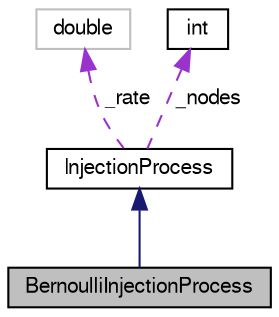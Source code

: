 digraph "BernoulliInjectionProcess"
{
  bgcolor="transparent";
  edge [fontname="FreeSans",fontsize="10",labelfontname="FreeSans",labelfontsize="10"];
  node [fontname="FreeSans",fontsize="10",shape=record];
  Node2 [label="BernoulliInjectionProcess",height=0.2,width=0.4,color="black", fillcolor="grey75", style="filled", fontcolor="black"];
  Node3 -> Node2 [dir="back",color="midnightblue",fontsize="10",style="solid",fontname="FreeSans"];
  Node3 [label="InjectionProcess",height=0.2,width=0.4,color="black",URL="$classInjectionProcess.html"];
  Node4 -> Node3 [dir="back",color="darkorchid3",fontsize="10",style="dashed",label=" _rate" ,fontname="FreeSans"];
  Node4 [label="double",height=0.2,width=0.4,color="grey75"];
  Node5 -> Node3 [dir="back",color="darkorchid3",fontsize="10",style="dashed",label=" _nodes" ,fontname="FreeSans"];
  Node5 [label="int",height=0.2,width=0.4,color="black",URL="$classint.html"];
}
